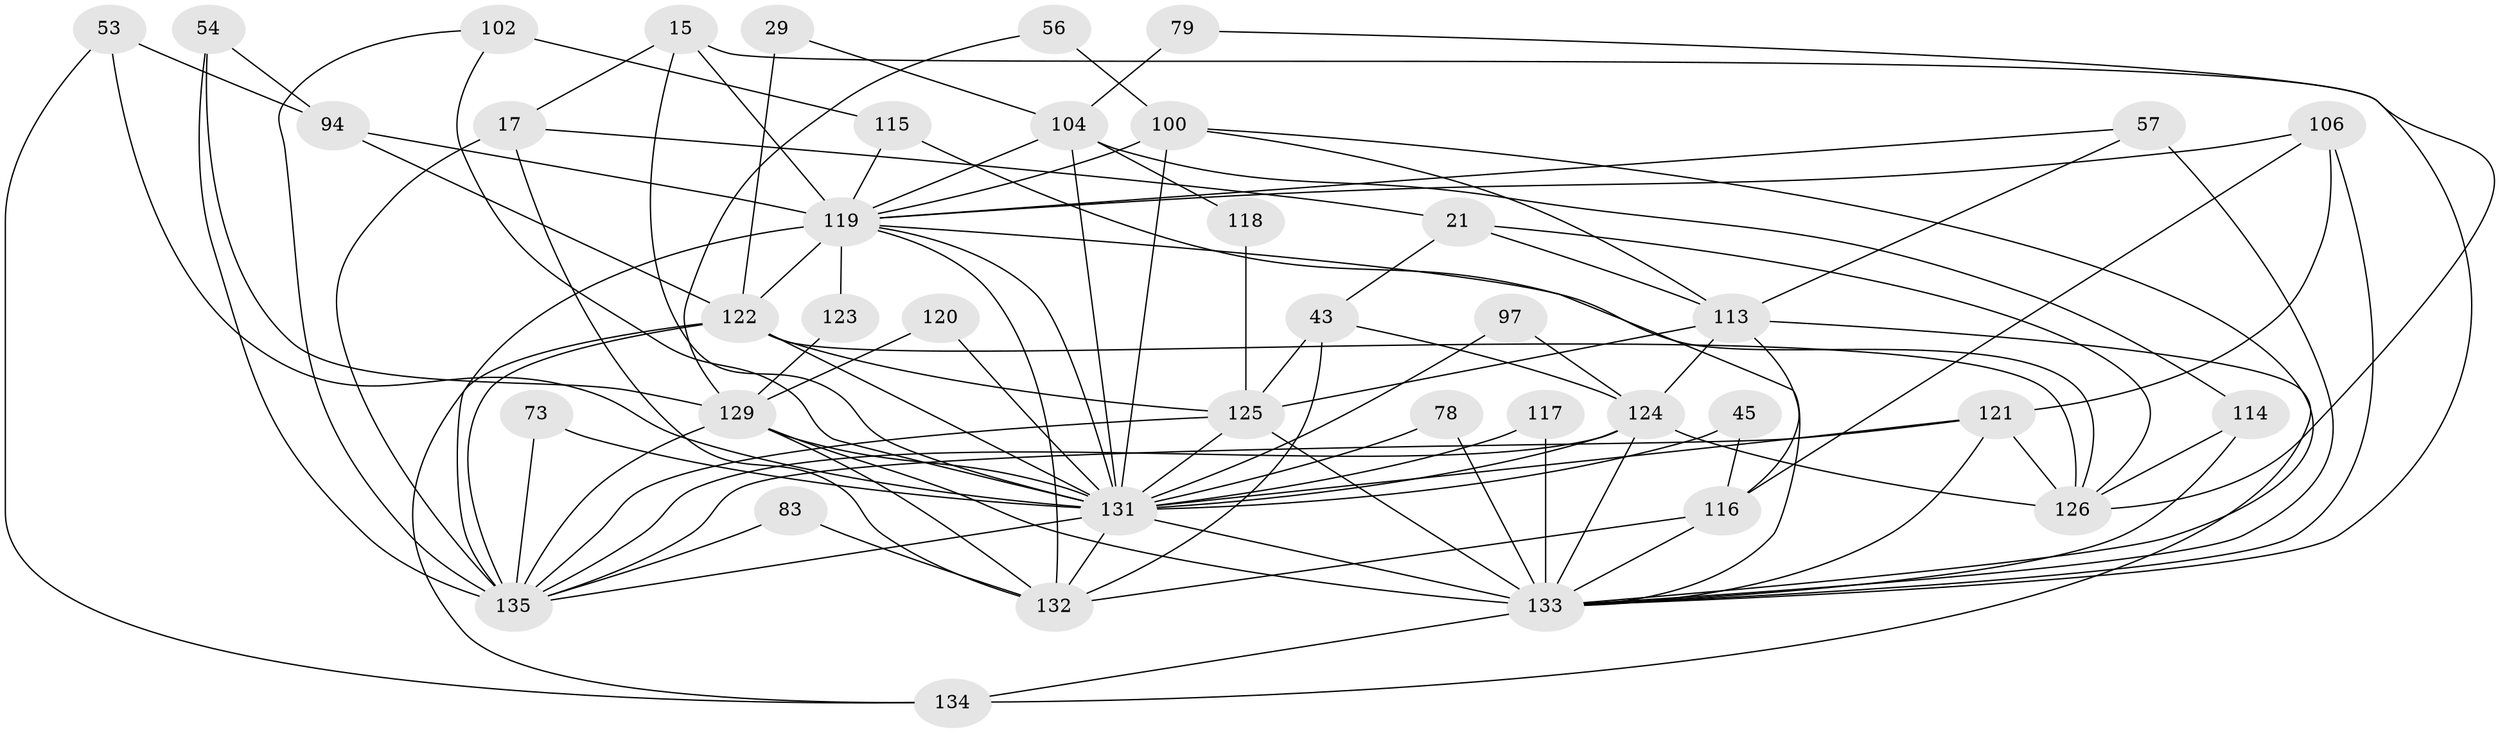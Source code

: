 // original degree distribution, {4: 0.3037037037037037, 3: 0.28888888888888886, 6: 0.1259259259259259, 5: 0.14074074074074075, 2: 0.1111111111111111, 7: 0.014814814814814815, 10: 0.007407407407407408, 8: 0.007407407407407408}
// Generated by graph-tools (version 1.1) at 2025/54/03/04/25 21:54:18]
// undirected, 40 vertices, 101 edges
graph export_dot {
graph [start="1"]
  node [color=gray90,style=filled];
  15 [super="+4"];
  17;
  21 [super="+2"];
  29;
  43;
  45;
  53;
  54;
  56;
  57;
  73;
  78;
  79;
  83;
  94 [super="+93"];
  97;
  100 [super="+65"];
  102 [super="+41"];
  104 [super="+14+67"];
  106;
  113 [super="+107"];
  114 [super="+98"];
  115 [super="+87"];
  116 [super="+22+70"];
  117 [super="+112"];
  118;
  119 [super="+59+34+88+47"];
  120;
  121 [super="+18+110"];
  122 [super="+27+90"];
  123;
  124 [super="+71+74+96+80+109"];
  125 [super="+42+91+66"];
  126 [super="+101+77"];
  129 [super="+6+99+86+5"];
  131 [super="+51+108+81+55+130+128"];
  132 [super="+95+24+63"];
  133 [super="+19+68+103"];
  134 [super="+111"];
  135 [super="+64+84+82+61+32+85"];
  15 -- 17;
  15 -- 131;
  15 -- 133;
  15 -- 119 [weight=2];
  17 -- 21;
  17 -- 132;
  17 -- 135;
  21 -- 43 [weight=2];
  21 -- 126 [weight=2];
  21 -- 113;
  29 -- 122 [weight=2];
  29 -- 104;
  43 -- 132;
  43 -- 125 [weight=3];
  43 -- 124;
  45 -- 116;
  45 -- 131;
  53 -- 94 [weight=2];
  53 -- 134;
  53 -- 131;
  54 -- 94 [weight=2];
  54 -- 129 [weight=3];
  54 -- 135;
  56 -- 129;
  56 -- 100;
  57 -- 113;
  57 -- 119;
  57 -- 133;
  73 -- 131;
  73 -- 135;
  78 -- 131 [weight=2];
  78 -- 133 [weight=2];
  79 -- 126;
  79 -- 104;
  83 -- 132;
  83 -- 135;
  94 -- 122;
  94 -- 119;
  97 -- 124;
  97 -- 131;
  100 -- 133;
  100 -- 119 [weight=2];
  100 -- 113;
  100 -- 131 [weight=2];
  102 -- 115 [weight=2];
  102 -- 131;
  102 -- 135;
  104 -- 114;
  104 -- 131 [weight=3];
  104 -- 119 [weight=3];
  104 -- 118;
  106 -- 121;
  106 -- 116;
  106 -- 119;
  106 -- 133;
  113 -- 125 [weight=2];
  113 -- 134;
  113 -- 116;
  113 -- 124 [weight=2];
  114 -- 126;
  114 -- 133 [weight=2];
  115 -- 119 [weight=2];
  115 -- 133;
  116 -- 132 [weight=2];
  116 -- 133;
  117 -- 133 [weight=5];
  117 -- 131;
  118 -- 125;
  119 -- 135 [weight=10];
  119 -- 132;
  119 -- 131 [weight=3];
  119 -- 122;
  119 -- 123;
  119 -- 126;
  120 -- 129;
  120 -- 131;
  121 -- 126 [weight=2];
  121 -- 133 [weight=2];
  121 -- 131;
  121 -- 135;
  122 -- 125 [weight=3];
  122 -- 131;
  122 -- 135;
  122 -- 126;
  122 -- 134;
  123 -- 129;
  124 -- 133 [weight=4];
  124 -- 135 [weight=2];
  124 -- 131;
  124 -- 126 [weight=3];
  125 -- 133 [weight=2];
  125 -- 131 [weight=4];
  125 -- 135;
  129 -- 132 [weight=4];
  129 -- 133 [weight=5];
  129 -- 135 [weight=4];
  129 -- 131;
  131 -- 132 [weight=4];
  131 -- 133 [weight=3];
  131 -- 135 [weight=5];
  133 -- 134;
}

